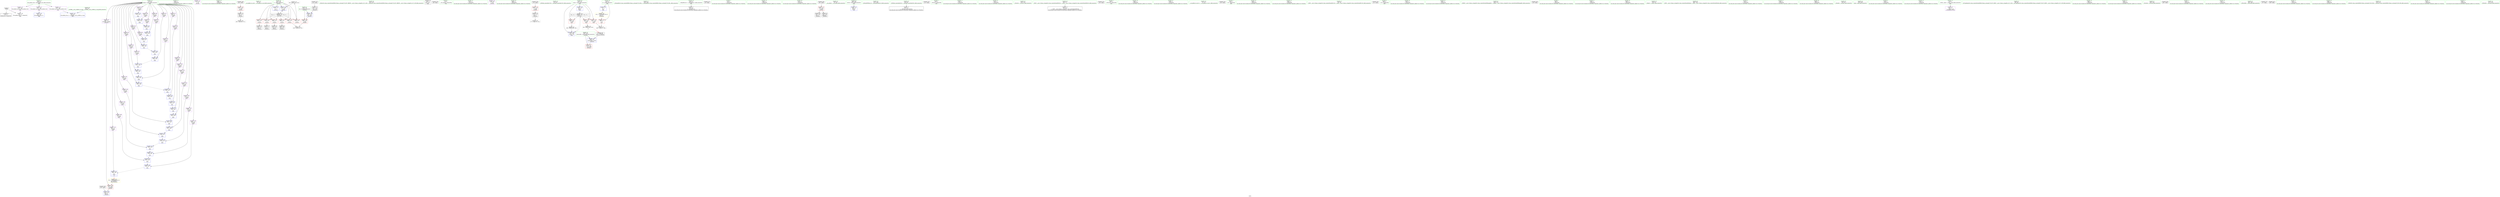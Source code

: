digraph "SVFG" {
	label="SVFG";

	Node0x557480a166f0 [shape=record,color=grey,label="{NodeID: 0\nNullPtr}"];
	Node0x557480a166f0 -> Node0x557480a1c7a0[style=solid];
	Node0x557480a166f0 -> Node0x557480a20f30[style=solid];
	Node0x557480a1ac50 [shape=record,color=purple,label="{NodeID: 97\n249\<--11\n\<--lookup\nmain\n}"];
	Node0x557480a1ac50 -> Node0x557480a21ed0[style=solid];
	Node0x557480a18170 [shape=record,color=green,label="{NodeID: 14\n224\<--1\n\<--dummyObj\nCan only get source location for instruction, argument, global var or function.}"];
	Node0x557480a1a790 [shape=record,color=purple,label="{NodeID: 111\n111\<--44\n\<--.str\n_Z5writei\n}"];
	Node0x557480a18f70 [shape=record,color=green,label="{NodeID: 28\n266\<--1\n\<--dummyObj\nCan only get source location for instruction, argument, global var or function.}"];
	Node0x557480a20680 [shape=record,color=red,label="{NodeID: 125\n167\<--164\n\<--call2\n_Z5solvev\n}"];
	Node0x557480a20680 -> Node0x557480a1ce10[style=solid];
	Node0x557480a19d70 [shape=record,color=green,label="{NodeID: 42\n53\<--54\n__cxx_global_var_init\<--__cxx_global_var_init_field_insensitive\n}"];
	Node0x557480a26760 [shape=record,color=grey,label="{NodeID: 222\n195 = Binary(194, 196, )\n}"];
	Node0x557480a26760 -> Node0x557480a21370[style=solid];
	Node0x557480a212a0 [shape=record,color=blue,label="{NodeID: 139\n190\<--187\ncall13\<--\n_Z5solvev\n}"];
	Node0x557480a1bb60 [shape=record,color=green,label="{NodeID: 56\n122\<--123\n_ZStlsIcSt11char_traitsIcESaIcEERSt13basic_ostreamIT_T0_ES7_RKNSt7__cxx1112basic_stringIS4_S5_T1_EE\<--_ZStlsIcSt11char_traitsIcESaIcEERSt13basic_ostreamIT_T0_ES7_RKNSt7__cxx1112basic_stringIS4_S5_T1_EE_field_insensitive\n}"];
	Node0x557480a21e00 [shape=record,color=blue,label="{NodeID: 153\n246\<--248\n\<--\nmain\n}"];
	Node0x557480a21e00 -> Node0x557480a21ed0[style=dashed];
	Node0x557480a1c8a0 [shape=record,color=black,label="{NodeID: 70\n207\<--9\nmain_ret\<--\nmain\n}"];
	Node0x557480a337b0 [shape=record,color=black,label="{NodeID: 250\n60 = PHI()\n}"];
	Node0x557480a22960 [shape=record,color=blue,label="{NodeID: 167\n288\<--290\n\<--\nmain\n|{<s0>20}}"];
	Node0x557480a22960:s0 -> Node0x557480a2dc80[style=dashed,color=red];
	Node0x557480a1d490 [shape=record,color=purple,label="{NodeID: 84\n186\<--11\narrayidx\<--lookup\n_Z5solvev\n}"];
	Node0x557480a1d490 -> Node0x557480a208f0[style=solid];
	Node0x557480a13f20 [shape=record,color=green,label="{NodeID: 1\n7\<--1\n__dso_handle\<--dummyObj\nGlob }"];
	Node0x557480a1ad20 [shape=record,color=purple,label="{NodeID: 98\n252\<--11\n\<--lookup\nmain\n}"];
	Node0x557480a1ad20 -> Node0x557480a21fa0[style=solid];
	Node0x557480a18270 [shape=record,color=green,label="{NodeID: 15\n227\<--1\n\<--dummyObj\nCan only get source location for instruction, argument, global var or function.}"];
	Node0x557480a1a860 [shape=record,color=purple,label="{NodeID: 112\n119\<--46\n\<--.str.2\n_Z5writei\n}"];
	Node0x557480a19070 [shape=record,color=green,label="{NodeID: 29\n269\<--1\n\<--dummyObj\nCan only get source location for instruction, argument, global var or function.}"];
	Node0x557480a20750 [shape=record,color=red,label="{NodeID: 126\n175\<--174\n\<--call6\n_Z5solvev\n}"];
	Node0x557480a20750 -> Node0x557480a1cfb0[style=solid];
	Node0x557480a19e70 [shape=record,color=green,label="{NodeID: 43\n57\<--58\n_ZNSt8ios_base4InitC1Ev\<--_ZNSt8ios_base4InitC1Ev_field_insensitive\n}"];
	Node0x557480a268e0 [shape=record,color=grey,label="{NodeID: 223\n305 = Binary(304, 196, )\n|{<s0>21}}"];
	Node0x557480a268e0:s0 -> Node0x557480a36970[style=solid,color=red];
	Node0x557480a21370 [shape=record,color=blue,label="{NodeID: 140\n147\<--195\ni\<--inc\n_Z5solvev\n}"];
	Node0x557480a21370 -> Node0x557480a2cce0[style=dashed];
	Node0x557480a1bc60 [shape=record,color=green,label="{NodeID: 57\n125\<--126\n_ZSt4endlIcSt11char_traitsIcEERSt13basic_ostreamIT_T0_ES6_\<--_ZSt4endlIcSt11char_traitsIcEERSt13basic_ostreamIT_T0_ES6__field_insensitive\n}"];
	Node0x557480a21ed0 [shape=record,color=blue,label="{NodeID: 154\n249\<--251\n\<--\nmain\n}"];
	Node0x557480a21ed0 -> Node0x557480a21fa0[style=dashed];
	Node0x557480a1c970 [shape=record,color=black,label="{NodeID: 71\n40\<--39\n\<--_Z4lineB5cxx11\nCan only get source location for instruction, argument, global var or function.}"];
	Node0x557480a33880 [shape=record,color=black,label="{NodeID: 251\n81 = PHI()\n}"];
	Node0x557480a22a30 [shape=record,color=blue,label="{NodeID: 168\n210\<--9\ncasen\<--\nmain\n}"];
	Node0x557480a22a30 -> Node0x557480a2c7e0[style=dashed];
	Node0x557480a1d560 [shape=record,color=purple,label="{NodeID: 85\n213\<--11\n\<--lookup\nmain\n}"];
	Node0x557480a1d560 -> Node0x557480a21510[style=solid];
	Node0x557480a13fb0 [shape=record,color=green,label="{NodeID: 2\n9\<--1\n\<--dummyObj\nCan only get source location for instruction, argument, global var or function.}"];
	Node0x557480a1adf0 [shape=record,color=purple,label="{NodeID: 99\n255\<--11\n\<--lookup\nmain\n}"];
	Node0x557480a1adf0 -> Node0x557480a22070[style=solid];
	Node0x557480a18370 [shape=record,color=green,label="{NodeID: 16\n230\<--1\n\<--dummyObj\nCan only get source location for instruction, argument, global var or function.}"];
	Node0x557480a1a930 [shape=record,color=purple,label="{NodeID: 113\n321\<--48\nllvm.global_ctors_0\<--llvm.global_ctors\nGlob }"];
	Node0x557480a1a930 -> Node0x557480a20d30[style=solid];
	Node0x557480a19170 [shape=record,color=green,label="{NodeID: 30\n272\<--1\n\<--dummyObj\nCan only get source location for instruction, argument, global var or function.}"];
	Node0x557480a20820 [shape=record,color=red,label="{NodeID: 127\n183\<--182\n\<--call10\n_Z5solvev\n}"];
	Node0x557480a20820 -> Node0x557480a1d150[style=solid];
	Node0x557480a20820 -> Node0x557480a1d220[style=solid];
	Node0x557480a19f70 [shape=record,color=green,label="{NodeID: 44\n63\<--64\n__cxa_atexit\<--__cxa_atexit_field_insensitive\n}"];
	Node0x557480a26a60 [shape=record,color=grey,label="{NodeID: 224\n160 = cmp(158, 159, )\n}"];
	Node0x557480a21440 [shape=record,color=blue,label="{NodeID: 141\n208\<--9\nretval\<--\nmain\n}"];
	Node0x557480a1bd60 [shape=record,color=green,label="{NodeID: 58\n127\<--128\n_ZNSolsEPFRSoS_E\<--_ZNSolsEPFRSoS_E_field_insensitive\n}"];
	Node0x557480a21fa0 [shape=record,color=blue,label="{NodeID: 155\n252\<--254\n\<--\nmain\n}"];
	Node0x557480a21fa0 -> Node0x557480a22070[style=dashed];
	Node0x557480a1ca70 [shape=record,color=black,label="{NodeID: 72\n61\<--62\n\<--_ZNSt8ios_base4InitD1Ev\nCan only get source location for instruction, argument, global var or function.}"];
	Node0x557480a33950 [shape=record,color=black,label="{NodeID: 252\n112 = PHI()\n}"];
	Node0x557480a22b00 [shape=record,color=blue,label="{NodeID: 169\n210\<--309\ncasen\<--inc\nmain\n}"];
	Node0x557480a22b00 -> Node0x557480a2c7e0[style=dashed];
	Node0x557480a1d630 [shape=record,color=purple,label="{NodeID: 86\n216\<--11\n\<--lookup\nmain\n}"];
	Node0x557480a1d630 -> Node0x557480a215e0[style=solid];
	Node0x557480a172b0 [shape=record,color=green,label="{NodeID: 3\n42\<--1\n_ZSt3cin\<--dummyObj\nGlob }"];
	Node0x557480a1aec0 [shape=record,color=purple,label="{NodeID: 100\n258\<--11\n\<--lookup\nmain\n}"];
	Node0x557480a1aec0 -> Node0x557480a22140[style=solid];
	Node0x557480a18470 [shape=record,color=green,label="{NodeID: 17\n233\<--1\n\<--dummyObj\nCan only get source location for instruction, argument, global var or function.}"];
	Node0x557480a1aa00 [shape=record,color=purple,label="{NodeID: 114\n322\<--48\nllvm.global_ctors_1\<--llvm.global_ctors\nGlob }"];
	Node0x557480a1aa00 -> Node0x557480a20e30[style=solid];
	Node0x557480a19270 [shape=record,color=green,label="{NodeID: 31\n275\<--1\n\<--dummyObj\nCan only get source location for instruction, argument, global var or function.}"];
	Node0x557480a208f0 [shape=record,color=red,label="{NodeID: 128\n187\<--186\n\<--arrayidx\n_Z5solvev\n}"];
	Node0x557480a208f0 -> Node0x557480a212a0[style=solid];
	Node0x557480a1a070 [shape=record,color=green,label="{NodeID: 45\n62\<--68\n_ZNSt8ios_base4InitD1Ev\<--_ZNSt8ios_base4InitD1Ev_field_insensitive\n}"];
	Node0x557480a1a070 -> Node0x557480a1ca70[style=solid];
	Node0x557480a26be0 [shape=record,color=grey,label="{NodeID: 225\n177 = cmp(176, 178, )\n}"];
	Node0x557480a21510 [shape=record,color=blue,label="{NodeID: 142\n213\<--215\n\<--\nmain\n}"];
	Node0x557480a21510 -> Node0x557480a215e0[style=dashed];
	Node0x557480a1be60 [shape=record,color=green,label="{NodeID: 59\n144\<--145\n_Z5solvev\<--_Z5solvev_field_insensitive\n}"];
	Node0x557480a22070 [shape=record,color=blue,label="{NodeID: 156\n255\<--257\n\<--\nmain\n}"];
	Node0x557480a22070 -> Node0x557480a22140[style=dashed];
	Node0x557480a1cb70 [shape=record,color=black,label="{NodeID: 73\n82\<--83\n\<--_ZNSt7__cxx1112basic_stringIcSt11char_traitsIcESaIcEED1Ev\nCan only get source location for instruction, argument, global var or function.}"];
	Node0x557480a33ab0 [shape=record,color=black,label="{NodeID: 253\n116 = PHI()\n}"];
	Node0x557480a1d700 [shape=record,color=purple,label="{NodeID: 87\n219\<--11\n\<--lookup\nmain\n}"];
	Node0x557480a1d700 -> Node0x557480a216b0[style=solid];
	Node0x557480a17340 [shape=record,color=green,label="{NodeID: 4\n43\<--1\n_ZSt4cout\<--dummyObj\nGlob }"];
	Node0x557480a1af90 [shape=record,color=purple,label="{NodeID: 101\n261\<--11\n\<--lookup\nmain\n}"];
	Node0x557480a1af90 -> Node0x557480a22210[style=solid];
	Node0x557480a18570 [shape=record,color=green,label="{NodeID: 18\n236\<--1\n\<--dummyObj\nCan only get source location for instruction, argument, global var or function.}"];
	Node0x557480a1fe70 [shape=record,color=purple,label="{NodeID: 115\n323\<--48\nllvm.global_ctors_2\<--llvm.global_ctors\nGlob }"];
	Node0x557480a1fe70 -> Node0x557480a20f30[style=solid];
	Node0x557480a19370 [shape=record,color=green,label="{NodeID: 32\n278\<--1\n\<--dummyObj\nCan only get source location for instruction, argument, global var or function.}"];
	Node0x557480a209c0 [shape=record,color=red,label="{NodeID: 129\n297\<--210\n\<--casen\nmain\n}"];
	Node0x557480a209c0 -> Node0x557480a26ee0[style=solid];
	Node0x557480a1a170 [shape=record,color=green,label="{NodeID: 46\n75\<--76\n__cxx_global_var_init.1\<--__cxx_global_var_init.1_field_insensitive\n}"];
	Node0x557480a26d60 [shape=record,color=grey,label="{NodeID: 226\n169 = cmp(168, 170, )\n}"];
	Node0x557480a215e0 [shape=record,color=blue,label="{NodeID: 143\n216\<--218\n\<--\nmain\n}"];
	Node0x557480a215e0 -> Node0x557480a216b0[style=dashed];
	Node0x557480a1bf60 [shape=record,color=green,label="{NodeID: 60\n147\<--148\ni\<--i_field_insensitive\n_Z5solvev\n}"];
	Node0x557480a1bf60 -> Node0x557480a200d0[style=solid];
	Node0x557480a1bf60 -> Node0x557480a201a0[style=solid];
	Node0x557480a1bf60 -> Node0x557480a20270[style=solid];
	Node0x557480a1bf60 -> Node0x557480a20340[style=solid];
	Node0x557480a1bf60 -> Node0x557480a20410[style=solid];
	Node0x557480a1bf60 -> Node0x557480a204e0[style=solid];
	Node0x557480a1bf60 -> Node0x557480a21100[style=solid];
	Node0x557480a1bf60 -> Node0x557480a21370[style=solid];
	Node0x557480a22140 [shape=record,color=blue,label="{NodeID: 157\n258\<--260\n\<--\nmain\n}"];
	Node0x557480a22140 -> Node0x557480a22210[style=dashed];
	Node0x557480a1cc70 [shape=record,color=black,label="{NodeID: 74\n155\<--152\nconv\<--call\n_Z5solvev\n}"];
	Node0x557480a1cc70 -> Node0x557480a211d0[style=solid];
	Node0x557480a33bb0 [shape=record,color=black,label="{NodeID: 254\n120 = PHI()\n}"];
	Node0x557480a1d7d0 [shape=record,color=purple,label="{NodeID: 88\n222\<--11\n\<--lookup\nmain\n}"];
	Node0x557480a1d7d0 -> Node0x557480a21780[style=solid];
	Node0x557480a173d0 [shape=record,color=green,label="{NodeID: 5\n44\<--1\n.str\<--dummyObj\nGlob }"];
	Node0x557480a1b060 [shape=record,color=purple,label="{NodeID: 102\n264\<--11\n\<--lookup\nmain\n}"];
	Node0x557480a1b060 -> Node0x557480a222e0[style=solid];
	Node0x557480a18670 [shape=record,color=green,label="{NodeID: 19\n239\<--1\n\<--dummyObj\nCan only get source location for instruction, argument, global var or function.}"];
	Node0x557480a1ff30 [shape=record,color=red,label="{NodeID: 116\n298\<--8\n\<--n\nmain\n}"];
	Node0x557480a1ff30 -> Node0x557480a26ee0[style=solid];
	Node0x557480a19470 [shape=record,color=green,label="{NodeID: 33\n281\<--1\n\<--dummyObj\nCan only get source location for instruction, argument, global var or function.}"];
	Node0x557480a20a90 [shape=record,color=red,label="{NodeID: 130\n304\<--210\n\<--casen\nmain\n}"];
	Node0x557480a20a90 -> Node0x557480a268e0[style=solid];
	Node0x557480a1a270 [shape=record,color=green,label="{NodeID: 47\n79\<--80\n_ZNSt7__cxx1112basic_stringIcSt11char_traitsIcESaIcEEC1Ev\<--_ZNSt7__cxx1112basic_stringIcSt11char_traitsIcESaIcEEC1Ev_field_insensitive\n}"];
	Node0x557480a26ee0 [shape=record,color=grey,label="{NodeID: 227\n299 = cmp(297, 298, )\n}"];
	Node0x557480a216b0 [shape=record,color=blue,label="{NodeID: 144\n219\<--221\n\<--\nmain\n}"];
	Node0x557480a216b0 -> Node0x557480a21780[style=dashed];
	Node0x557480a1c030 [shape=record,color=green,label="{NodeID: 61\n149\<--150\nlen\<--len_field_insensitive\n_Z5solvev\n}"];
	Node0x557480a1c030 -> Node0x557480a205b0[style=solid];
	Node0x557480a1c030 -> Node0x557480a211d0[style=solid];
	Node0x557480a22210 [shape=record,color=blue,label="{NodeID: 158\n261\<--263\n\<--\nmain\n}"];
	Node0x557480a22210 -> Node0x557480a222e0[style=dashed];
	Node0x557480a1cd40 [shape=record,color=black,label="{NodeID: 75\n163\<--162\nconv1\<--\n_Z5solvev\n}"];
	Node0x557480a33cb0 [shape=record,color=black,label="{NodeID: 255\n121 = PHI()\n}"];
	Node0x557480a1d8a0 [shape=record,color=purple,label="{NodeID: 89\n225\<--11\n\<--lookup\nmain\n}"];
	Node0x557480a1d8a0 -> Node0x557480a21850[style=solid];
	Node0x557480a17460 [shape=record,color=green,label="{NodeID: 6\n46\<--1\n.str.2\<--dummyObj\nGlob }"];
	Node0x557480a1b130 [shape=record,color=purple,label="{NodeID: 103\n267\<--11\n\<--lookup\nmain\n}"];
	Node0x557480a1b130 -> Node0x557480a223b0[style=solid];
	Node0x557480a18770 [shape=record,color=green,label="{NodeID: 20\n242\<--1\n\<--dummyObj\nCan only get source location for instruction, argument, global var or function.}"];
	Node0x557480a20000 [shape=record,color=red,label="{NodeID: 117\n115\<--108\n\<--casen.addr\n_Z5writei\n}"];
	Node0x557480a19570 [shape=record,color=green,label="{NodeID: 34\n284\<--1\n\<--dummyObj\nCan only get source location for instruction, argument, global var or function.}"];
	Node0x557480a20b60 [shape=record,color=red,label="{NodeID: 131\n308\<--210\n\<--casen\nmain\n}"];
	Node0x557480a20b60 -> Node0x557480a265e0[style=solid];
	Node0x557480a1b390 [shape=record,color=green,label="{NodeID: 48\n83\<--87\n_ZNSt7__cxx1112basic_stringIcSt11char_traitsIcESaIcEED1Ev\<--_ZNSt7__cxx1112basic_stringIcSt11char_traitsIcESaIcEED1Ev_field_insensitive\n}"];
	Node0x557480a1b390 -> Node0x557480a1cb70[style=solid];
	Node0x557480a2c7e0 [shape=record,color=black,label="{NodeID: 228\nMR_14V_3 = PHI(MR_14V_4, MR_14V_2, )\npts\{211 \}\n}"];
	Node0x557480a2c7e0 -> Node0x557480a209c0[style=dashed];
	Node0x557480a2c7e0 -> Node0x557480a20a90[style=dashed];
	Node0x557480a2c7e0 -> Node0x557480a20b60[style=dashed];
	Node0x557480a2c7e0 -> Node0x557480a22b00[style=dashed];
	Node0x557480a21780 [shape=record,color=blue,label="{NodeID: 145\n222\<--224\n\<--\nmain\n}"];
	Node0x557480a21780 -> Node0x557480a21850[style=dashed];
	Node0x557480a1c100 [shape=record,color=green,label="{NodeID: 62\n153\<--154\n_ZNKSt7__cxx1112basic_stringIcSt11char_traitsIcESaIcEE6lengthEv\<--_ZNKSt7__cxx1112basic_stringIcSt11char_traitsIcESaIcEE6lengthEv_field_insensitive\n}"];
	Node0x557480a222e0 [shape=record,color=blue,label="{NodeID: 159\n264\<--266\n\<--\nmain\n}"];
	Node0x557480a222e0 -> Node0x557480a223b0[style=dashed];
	Node0x557480a1ce10 [shape=record,color=black,label="{NodeID: 76\n168\<--167\nconv3\<--\n_Z5solvev\n}"];
	Node0x557480a1ce10 -> Node0x557480a26d60[style=solid];
	Node0x557480a33db0 [shape=record,color=black,label="{NodeID: 256\n124 = PHI()\n}"];
	Node0x557480a1d970 [shape=record,color=purple,label="{NodeID: 90\n228\<--11\n\<--lookup\nmain\n}"];
	Node0x557480a1d970 -> Node0x557480a21920[style=solid];
	Node0x557480a17ca0 [shape=record,color=green,label="{NodeID: 7\n49\<--1\n\<--dummyObj\nCan only get source location for instruction, argument, global var or function.}"];
	Node0x557480a1b200 [shape=record,color=purple,label="{NodeID: 104\n270\<--11\n\<--lookup\nmain\n}"];
	Node0x557480a1b200 -> Node0x557480a22480[style=solid];
	Node0x557480a18870 [shape=record,color=green,label="{NodeID: 21\n245\<--1\n\<--dummyObj\nCan only get source location for instruction, argument, global var or function.}"];
	Node0x557480a200d0 [shape=record,color=red,label="{NodeID: 118\n158\<--147\n\<--i\n_Z5solvev\n}"];
	Node0x557480a200d0 -> Node0x557480a26a60[style=solid];
	Node0x557480a19670 [shape=record,color=green,label="{NodeID: 35\n287\<--1\n\<--dummyObj\nCan only get source location for instruction, argument, global var or function.}"];
	Node0x557480a20c30 [shape=record,color=blue,label="{NodeID: 132\n8\<--9\nn\<--\nGlob }"];
	Node0x557480a20c30 -> Node0x557480a2dd60[style=dashed];
	Node0x557480a1b490 [shape=record,color=green,label="{NodeID: 49\n90\<--91\n_Z4initv\<--_Z4initv_field_insensitive\n}"];
	Node0x557480a2cce0 [shape=record,color=black,label="{NodeID: 229\nMR_4V_3 = PHI(MR_4V_4, MR_4V_2, )\npts\{148 \}\n}"];
	Node0x557480a2cce0 -> Node0x557480a200d0[style=dashed];
	Node0x557480a2cce0 -> Node0x557480a201a0[style=dashed];
	Node0x557480a2cce0 -> Node0x557480a20270[style=dashed];
	Node0x557480a2cce0 -> Node0x557480a20340[style=dashed];
	Node0x557480a2cce0 -> Node0x557480a20410[style=dashed];
	Node0x557480a2cce0 -> Node0x557480a204e0[style=dashed];
	Node0x557480a2cce0 -> Node0x557480a21370[style=dashed];
	Node0x557480a21850 [shape=record,color=blue,label="{NodeID: 146\n225\<--227\n\<--\nmain\n}"];
	Node0x557480a21850 -> Node0x557480a21920[style=dashed];
	Node0x557480a1c200 [shape=record,color=green,label="{NodeID: 63\n165\<--166\n_ZNSt7__cxx1112basic_stringIcSt11char_traitsIcESaIcEEixEm\<--_ZNSt7__cxx1112basic_stringIcSt11char_traitsIcESaIcEEixEm_field_insensitive\n}"];
	Node0x557480a223b0 [shape=record,color=blue,label="{NodeID: 160\n267\<--269\n\<--\nmain\n}"];
	Node0x557480a223b0 -> Node0x557480a22480[style=dashed];
	Node0x557480a1cee0 [shape=record,color=black,label="{NodeID: 77\n173\<--172\nconv5\<--\n_Z5solvev\n}"];
	Node0x557480a34270 [shape=record,color=black,label="{NodeID: 257\n152 = PHI()\n}"];
	Node0x557480a34270 -> Node0x557480a1cc70[style=solid];
	Node0x557480a1da40 [shape=record,color=purple,label="{NodeID: 91\n231\<--11\n\<--lookup\nmain\n}"];
	Node0x557480a1da40 -> Node0x557480a219f0[style=solid];
	Node0x557480a17d30 [shape=record,color=green,label="{NodeID: 8\n170\<--1\n\<--dummyObj\nCan only get source location for instruction, argument, global var or function.}"];
	Node0x557480a1b2d0 [shape=record,color=purple,label="{NodeID: 105\n273\<--11\n\<--lookup\nmain\n}"];
	Node0x557480a1b2d0 -> Node0x557480a22550[style=solid];
	Node0x557480a18970 [shape=record,color=green,label="{NodeID: 22\n248\<--1\n\<--dummyObj\nCan only get source location for instruction, argument, global var or function.}"];
	Node0x557480a201a0 [shape=record,color=red,label="{NodeID: 119\n162\<--147\n\<--i\n_Z5solvev\n}"];
	Node0x557480a201a0 -> Node0x557480a1cd40[style=solid];
	Node0x557480a19770 [shape=record,color=green,label="{NodeID: 36\n290\<--1\n\<--dummyObj\nCan only get source location for instruction, argument, global var or function.}"];
	Node0x557480a20d30 [shape=record,color=blue,label="{NodeID: 133\n321\<--49\nllvm.global_ctors_0\<--\nGlob }"];
	Node0x557480a1b590 [shape=record,color=green,label="{NodeID: 50\n94\<--95\n_Z4readv\<--_Z4readv_field_insensitive\n}"];
	Node0x557480a21920 [shape=record,color=blue,label="{NodeID: 147\n228\<--230\n\<--\nmain\n}"];
	Node0x557480a21920 -> Node0x557480a219f0[style=dashed];
	Node0x557480a1c300 [shape=record,color=green,label="{NodeID: 64\n205\<--206\nmain\<--main_field_insensitive\n}"];
	Node0x557480a22480 [shape=record,color=blue,label="{NodeID: 161\n270\<--272\n\<--\nmain\n}"];
	Node0x557480a22480 -> Node0x557480a22550[style=dashed];
	Node0x557480a1cfb0 [shape=record,color=black,label="{NodeID: 78\n176\<--175\nconv7\<--\n_Z5solvev\n}"];
	Node0x557480a1cfb0 -> Node0x557480a26be0[style=solid];
	Node0x557480a343d0 [shape=record,color=black,label="{NodeID: 258\n164 = PHI()\n}"];
	Node0x557480a343d0 -> Node0x557480a20680[style=solid];
	Node0x557480a1db10 [shape=record,color=purple,label="{NodeID: 92\n234\<--11\n\<--lookup\nmain\n}"];
	Node0x557480a1db10 -> Node0x557480a21ac0[style=solid];
	Node0x557480a17dc0 [shape=record,color=green,label="{NodeID: 9\n178\<--1\n\<--dummyObj\nCan only get source location for instruction, argument, global var or function.}"];
	Node0x557480a1a380 [shape=record,color=purple,label="{NodeID: 106\n276\<--11\n\<--lookup\nmain\n}"];
	Node0x557480a1a380 -> Node0x557480a22620[style=solid];
	Node0x557480a18a70 [shape=record,color=green,label="{NodeID: 23\n251\<--1\n\<--dummyObj\nCan only get source location for instruction, argument, global var or function.}"];
	Node0x557480a20270 [shape=record,color=red,label="{NodeID: 120\n172\<--147\n\<--i\n_Z5solvev\n}"];
	Node0x557480a20270 -> Node0x557480a1cee0[style=solid];
	Node0x557480a19870 [shape=record,color=green,label="{NodeID: 37\n4\<--6\n_ZStL8__ioinit\<--_ZStL8__ioinit_field_insensitive\nGlob }"];
	Node0x557480a19870 -> Node0x557480a1d3c0[style=solid];
	Node0x557480a20e30 [shape=record,color=blue,label="{NodeID: 134\n322\<--50\nllvm.global_ctors_1\<--_GLOBAL__sub_I_srkib0y_0_0.cpp\nGlob }"];
	Node0x557480a1b690 [shape=record,color=green,label="{NodeID: 51\n98\<--99\n_ZSt7getlineIcSt11char_traitsIcESaIcEERSt13basic_istreamIT_T0_ES7_RNSt7__cxx1112basic_stringIS4_S5_T1_EE\<--_ZSt7getlineIcSt11char_traitsIcESaIcEERSt13basic_istreamIT_T0_ES7_RNSt7__cxx1112basic_stringIS4_S5_T1_EE_field_insensitive\n}"];
	Node0x557480a219f0 [shape=record,color=blue,label="{NodeID: 148\n231\<--233\n\<--\nmain\n}"];
	Node0x557480a219f0 -> Node0x557480a21ac0[style=dashed];
	Node0x557480a1c400 [shape=record,color=green,label="{NodeID: 65\n208\<--209\nretval\<--retval_field_insensitive\nmain\n}"];
	Node0x557480a1c400 -> Node0x557480a21440[style=solid];
	Node0x557480a22550 [shape=record,color=blue,label="{NodeID: 162\n273\<--275\n\<--\nmain\n}"];
	Node0x557480a22550 -> Node0x557480a22620[style=dashed];
	Node0x557480a1d080 [shape=record,color=black,label="{NodeID: 79\n181\<--180\nconv9\<--\n_Z5solvev\n}"];
	Node0x557480a344d0 [shape=record,color=black,label="{NodeID: 259\n174 = PHI()\n}"];
	Node0x557480a344d0 -> Node0x557480a20750[style=solid];
	Node0x557480a1dbe0 [shape=record,color=purple,label="{NodeID: 93\n237\<--11\n\<--lookup\nmain\n}"];
	Node0x557480a1dbe0 -> Node0x557480a21b90[style=solid];
	Node0x557480a17e50 [shape=record,color=green,label="{NodeID: 10\n196\<--1\n\<--dummyObj\nCan only get source location for instruction, argument, global var or function.}"];
	Node0x557480a1a450 [shape=record,color=purple,label="{NodeID: 107\n279\<--11\n\<--lookup\nmain\n}"];
	Node0x557480a1a450 -> Node0x557480a226f0[style=solid];
	Node0x557480a18b70 [shape=record,color=green,label="{NodeID: 24\n254\<--1\n\<--dummyObj\nCan only get source location for instruction, argument, global var or function.}"];
	Node0x557480a20340 [shape=record,color=red,label="{NodeID: 121\n180\<--147\n\<--i\n_Z5solvev\n}"];
	Node0x557480a20340 -> Node0x557480a1d080[style=solid];
	Node0x557480a19970 [shape=record,color=green,label="{NodeID: 38\n8\<--10\nn\<--n_field_insensitive\nGlob }"];
	Node0x557480a19970 -> Node0x557480a1ff30[style=solid];
	Node0x557480a19970 -> Node0x557480a20c30[style=solid];
	Node0x557480a20f30 [shape=record,color=blue, style = dotted,label="{NodeID: 135\n323\<--3\nllvm.global_ctors_2\<--dummyVal\nGlob }"];
	Node0x557480a1b790 [shape=record,color=green,label="{NodeID: 52\n104\<--105\n_Z5writei\<--_Z5writei_field_insensitive\n}"];
	Node0x557480a2dc80 [shape=record,color=yellow,style=double,label="{NodeID: 232\n8V_1 = ENCHI(MR_8V_0)\npts\{380000 \}\nFun[_Z5solvev]}"];
	Node0x557480a2dc80 -> Node0x557480a208f0[style=dashed];
	Node0x557480a21ac0 [shape=record,color=blue,label="{NodeID: 149\n234\<--236\n\<--\nmain\n}"];
	Node0x557480a21ac0 -> Node0x557480a21b90[style=dashed];
	Node0x557480a1c4d0 [shape=record,color=green,label="{NodeID: 66\n210\<--211\ncasen\<--casen_field_insensitive\nmain\n}"];
	Node0x557480a1c4d0 -> Node0x557480a209c0[style=solid];
	Node0x557480a1c4d0 -> Node0x557480a20a90[style=solid];
	Node0x557480a1c4d0 -> Node0x557480a20b60[style=solid];
	Node0x557480a1c4d0 -> Node0x557480a22a30[style=solid];
	Node0x557480a1c4d0 -> Node0x557480a22b00[style=solid];
	Node0x557480a22620 [shape=record,color=blue,label="{NodeID: 163\n276\<--278\n\<--\nmain\n}"];
	Node0x557480a22620 -> Node0x557480a226f0[style=dashed];
	Node0x557480a1d150 [shape=record,color=black,label="{NodeID: 80\n184\<--183\nconv11\<--\n_Z5solvev\n}"];
	Node0x557480a367d0 [shape=record,color=black,label="{NodeID: 260\n291 = PHI()\n}"];
	Node0x557480a1dcb0 [shape=record,color=purple,label="{NodeID: 94\n240\<--11\n\<--lookup\nmain\n}"];
	Node0x557480a1dcb0 -> Node0x557480a21c60[style=solid];
	Node0x557480a17ee0 [shape=record,color=green,label="{NodeID: 11\n215\<--1\n\<--dummyObj\nCan only get source location for instruction, argument, global var or function.}"];
	Node0x557480a1a520 [shape=record,color=purple,label="{NodeID: 108\n282\<--11\n\<--lookup\nmain\n}"];
	Node0x557480a1a520 -> Node0x557480a227c0[style=solid];
	Node0x557480a18c70 [shape=record,color=green,label="{NodeID: 25\n257\<--1\n\<--dummyObj\nCan only get source location for instruction, argument, global var or function.}"];
	Node0x557480a20410 [shape=record,color=red,label="{NodeID: 122\n188\<--147\n\<--i\n_Z5solvev\n}"];
	Node0x557480a20410 -> Node0x557480a1d2f0[style=solid];
	Node0x557480a19a70 [shape=record,color=green,label="{NodeID: 39\n11\<--38\nlookup\<--lookup_field_insensitive\nGlob }"];
	Node0x557480a19a70 -> Node0x557480a1d490[style=solid];
	Node0x557480a19a70 -> Node0x557480a1d560[style=solid];
	Node0x557480a19a70 -> Node0x557480a1d630[style=solid];
	Node0x557480a19a70 -> Node0x557480a1d700[style=solid];
	Node0x557480a19a70 -> Node0x557480a1d7d0[style=solid];
	Node0x557480a19a70 -> Node0x557480a1d8a0[style=solid];
	Node0x557480a19a70 -> Node0x557480a1d970[style=solid];
	Node0x557480a19a70 -> Node0x557480a1da40[style=solid];
	Node0x557480a19a70 -> Node0x557480a1db10[style=solid];
	Node0x557480a19a70 -> Node0x557480a1dbe0[style=solid];
	Node0x557480a19a70 -> Node0x557480a1dcb0[style=solid];
	Node0x557480a19a70 -> Node0x557480a1dd80[style=solid];
	Node0x557480a19a70 -> Node0x557480a1ab80[style=solid];
	Node0x557480a19a70 -> Node0x557480a1ac50[style=solid];
	Node0x557480a19a70 -> Node0x557480a1ad20[style=solid];
	Node0x557480a19a70 -> Node0x557480a1adf0[style=solid];
	Node0x557480a19a70 -> Node0x557480a1aec0[style=solid];
	Node0x557480a19a70 -> Node0x557480a1af90[style=solid];
	Node0x557480a19a70 -> Node0x557480a1b060[style=solid];
	Node0x557480a19a70 -> Node0x557480a1b130[style=solid];
	Node0x557480a19a70 -> Node0x557480a1b200[style=solid];
	Node0x557480a19a70 -> Node0x557480a1b2d0[style=solid];
	Node0x557480a19a70 -> Node0x557480a1a380[style=solid];
	Node0x557480a19a70 -> Node0x557480a1a450[style=solid];
	Node0x557480a19a70 -> Node0x557480a1a520[style=solid];
	Node0x557480a19a70 -> Node0x557480a1a5f0[style=solid];
	Node0x557480a19a70 -> Node0x557480a1a6c0[style=solid];
	Node0x557480a21030 [shape=record,color=blue,label="{NodeID: 136\n108\<--107\ncasen.addr\<--casen\n_Z5writei\n}"];
	Node0x557480a21030 -> Node0x557480a20000[style=dashed];
	Node0x557480a1b890 [shape=record,color=green,label="{NodeID: 53\n108\<--109\ncasen.addr\<--casen.addr_field_insensitive\n_Z5writei\n}"];
	Node0x557480a1b890 -> Node0x557480a20000[style=solid];
	Node0x557480a1b890 -> Node0x557480a21030[style=solid];
	Node0x557480a2dd60 [shape=record,color=yellow,style=double,label="{NodeID: 233\n10V_1 = ENCHI(MR_10V_0)\npts\{10 \}\nFun[main]}"];
	Node0x557480a2dd60 -> Node0x557480a1ff30[style=dashed];
	Node0x557480a21b90 [shape=record,color=blue,label="{NodeID: 150\n237\<--239\n\<--\nmain\n}"];
	Node0x557480a21b90 -> Node0x557480a21c60[style=dashed];
	Node0x557480a1c5a0 [shape=record,color=green,label="{NodeID: 67\n292\<--293\n_ZNSirsERi\<--_ZNSirsERi_field_insensitive\n}"];
	Node0x557480758db0 [shape=record,color=black,label="{NodeID: 247\n97 = PHI()\n}"];
	Node0x557480a226f0 [shape=record,color=blue,label="{NodeID: 164\n279\<--281\n\<--\nmain\n}"];
	Node0x557480a226f0 -> Node0x557480a227c0[style=dashed];
	Node0x557480a1d220 [shape=record,color=black,label="{NodeID: 81\n185\<--183\nidxprom\<--\n_Z5solvev\n}"];
	Node0x557480a368a0 [shape=record,color=black,label="{NodeID: 261\n294 = PHI()\n}"];
	Node0x557480a1dd80 [shape=record,color=purple,label="{NodeID: 95\n243\<--11\n\<--lookup\nmain\n}"];
	Node0x557480a1dd80 -> Node0x557480a21d30[style=solid];
	Node0x557480a17f70 [shape=record,color=green,label="{NodeID: 12\n218\<--1\n\<--dummyObj\nCan only get source location for instruction, argument, global var or function.}"];
	Node0x557480a1a5f0 [shape=record,color=purple,label="{NodeID: 109\n285\<--11\n\<--lookup\nmain\n}"];
	Node0x557480a1a5f0 -> Node0x557480a22890[style=solid];
	Node0x557480a18d70 [shape=record,color=green,label="{NodeID: 26\n260\<--1\n\<--dummyObj\nCan only get source location for instruction, argument, global var or function.}"];
	Node0x557480a204e0 [shape=record,color=red,label="{NodeID: 123\n194\<--147\n\<--i\n_Z5solvev\n}"];
	Node0x557480a204e0 -> Node0x557480a26760[style=solid];
	Node0x557480a19b70 [shape=record,color=green,label="{NodeID: 40\n39\<--41\n_Z4lineB5cxx11\<--_Z4lineB5cxx11_field_insensitive\nGlob }"];
	Node0x557480a19b70 -> Node0x557480a1c970[style=solid];
	Node0x557480a21100 [shape=record,color=blue,label="{NodeID: 137\n147\<--9\ni\<--\n_Z5solvev\n}"];
	Node0x557480a21100 -> Node0x557480a2cce0[style=dashed];
	Node0x557480a1b960 [shape=record,color=green,label="{NodeID: 54\n113\<--114\n_ZStlsISt11char_traitsIcEERSt13basic_ostreamIcT_ES5_PKc\<--_ZStlsISt11char_traitsIcEERSt13basic_ostreamIcT_ES5_PKc_field_insensitive\n}"];
	Node0x557480a21c60 [shape=record,color=blue,label="{NodeID: 151\n240\<--242\n\<--\nmain\n}"];
	Node0x557480a21c60 -> Node0x557480a21d30[style=dashed];
	Node0x557480a1c6a0 [shape=record,color=green,label="{NodeID: 68\n50\<--316\n_GLOBAL__sub_I_srkib0y_0_0.cpp\<--_GLOBAL__sub_I_srkib0y_0_0.cpp_field_insensitive\n}"];
	Node0x557480a1c6a0 -> Node0x557480a20e30[style=solid];
	Node0x557480a36570 [shape=record,color=black,label="{NodeID: 248\n182 = PHI()\n}"];
	Node0x557480a36570 -> Node0x557480a20820[style=solid];
	Node0x557480a227c0 [shape=record,color=blue,label="{NodeID: 165\n282\<--284\n\<--\nmain\n}"];
	Node0x557480a227c0 -> Node0x557480a22890[style=dashed];
	Node0x557480a1d2f0 [shape=record,color=black,label="{NodeID: 82\n189\<--188\nconv12\<--\n_Z5solvev\n}"];
	Node0x557480a36970 [shape=record,color=black,label="{NodeID: 262\n107 = PHI(305, )\n0th arg _Z5writei }"];
	Node0x557480a36970 -> Node0x557480a21030[style=solid];
	Node0x557480a1ab80 [shape=record,color=purple,label="{NodeID: 96\n246\<--11\n\<--lookup\nmain\n}"];
	Node0x557480a1ab80 -> Node0x557480a21e00[style=solid];
	Node0x557480a18070 [shape=record,color=green,label="{NodeID: 13\n221\<--1\n\<--dummyObj\nCan only get source location for instruction, argument, global var or function.}"];
	Node0x557480a1a6c0 [shape=record,color=purple,label="{NodeID: 110\n288\<--11\n\<--lookup\nmain\n}"];
	Node0x557480a1a6c0 -> Node0x557480a22960[style=solid];
	Node0x557480a18e70 [shape=record,color=green,label="{NodeID: 27\n263\<--1\n\<--dummyObj\nCan only get source location for instruction, argument, global var or function.}"];
	Node0x557480a205b0 [shape=record,color=red,label="{NodeID: 124\n159\<--149\n\<--len\n_Z5solvev\n}"];
	Node0x557480a205b0 -> Node0x557480a26a60[style=solid];
	Node0x557480a19c70 [shape=record,color=green,label="{NodeID: 41\n48\<--52\nllvm.global_ctors\<--llvm.global_ctors_field_insensitive\nGlob }"];
	Node0x557480a19c70 -> Node0x557480a1a930[style=solid];
	Node0x557480a19c70 -> Node0x557480a1aa00[style=solid];
	Node0x557480a19c70 -> Node0x557480a1fe70[style=solid];
	Node0x557480a265e0 [shape=record,color=grey,label="{NodeID: 221\n309 = Binary(308, 196, )\n}"];
	Node0x557480a265e0 -> Node0x557480a22b00[style=solid];
	Node0x557480a211d0 [shape=record,color=blue,label="{NodeID: 138\n149\<--155\nlen\<--conv\n_Z5solvev\n}"];
	Node0x557480a211d0 -> Node0x557480a205b0[style=dashed];
	Node0x557480a1ba60 [shape=record,color=green,label="{NodeID: 55\n117\<--118\n_ZNSolsEi\<--_ZNSolsEi_field_insensitive\n}"];
	Node0x557480a21d30 [shape=record,color=blue,label="{NodeID: 152\n243\<--245\n\<--\nmain\n}"];
	Node0x557480a21d30 -> Node0x557480a21e00[style=dashed];
	Node0x557480a1c7a0 [shape=record,color=black,label="{NodeID: 69\n2\<--3\ndummyVal\<--dummyVal\n}"];
	Node0x557480a336b0 [shape=record,color=black,label="{NodeID: 249\n190 = PHI()\n}"];
	Node0x557480a336b0 -> Node0x557480a212a0[style=solid];
	Node0x557480a22890 [shape=record,color=blue,label="{NodeID: 166\n285\<--287\n\<--\nmain\n}"];
	Node0x557480a22890 -> Node0x557480a22960[style=dashed];
	Node0x557480a1d3c0 [shape=record,color=purple,label="{NodeID: 83\n59\<--4\n\<--_ZStL8__ioinit\n__cxx_global_var_init\n}"];
}
